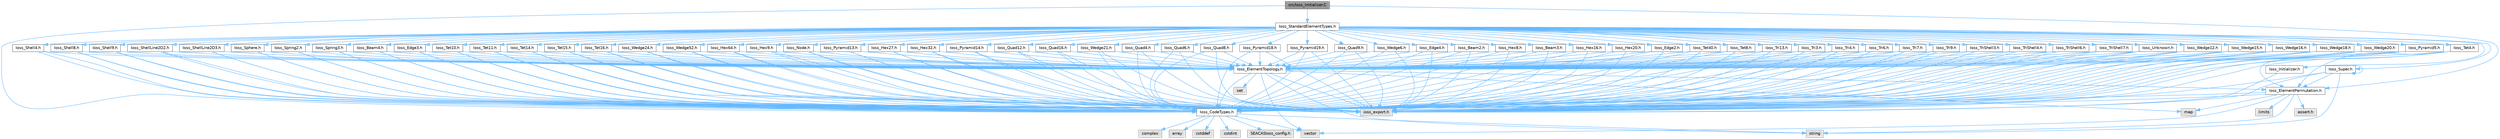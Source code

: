 digraph "src/Ioss_Initializer.C"
{
 // INTERACTIVE_SVG=YES
 // LATEX_PDF_SIZE
  bgcolor="transparent";
  edge [fontname=Helvetica,fontsize=10,labelfontname=Helvetica,labelfontsize=10];
  node [fontname=Helvetica,fontsize=10,shape=box,height=0.2,width=0.4];
  Node1 [id="Node000001",label="src/Ioss_Initializer.C",height=0.2,width=0.4,color="gray40", fillcolor="grey60", style="filled", fontcolor="black",tooltip=" "];
  Node1 -> Node2 [id="edge1_Node000001_Node000002",color="steelblue1",style="solid",tooltip=" "];
  Node2 [id="Node000002",label="Ioss_CodeTypes.h",height=0.2,width=0.4,color="grey40", fillcolor="white", style="filled",URL="$Ioss__CodeTypes_8h.html",tooltip=" "];
  Node2 -> Node3 [id="edge2_Node000002_Node000003",color="steelblue1",style="solid",tooltip=" "];
  Node3 [id="Node000003",label="array",height=0.2,width=0.4,color="grey60", fillcolor="#E0E0E0", style="filled",tooltip=" "];
  Node2 -> Node4 [id="edge3_Node000002_Node000004",color="steelblue1",style="solid",tooltip=" "];
  Node4 [id="Node000004",label="cstddef",height=0.2,width=0.4,color="grey60", fillcolor="#E0E0E0", style="filled",tooltip=" "];
  Node2 -> Node5 [id="edge4_Node000002_Node000005",color="steelblue1",style="solid",tooltip=" "];
  Node5 [id="Node000005",label="cstdint",height=0.2,width=0.4,color="grey60", fillcolor="#E0E0E0", style="filled",tooltip=" "];
  Node2 -> Node6 [id="edge5_Node000002_Node000006",color="steelblue1",style="solid",tooltip=" "];
  Node6 [id="Node000006",label="string",height=0.2,width=0.4,color="grey60", fillcolor="#E0E0E0", style="filled",tooltip=" "];
  Node2 -> Node7 [id="edge6_Node000002_Node000007",color="steelblue1",style="solid",tooltip=" "];
  Node7 [id="Node000007",label="vector",height=0.2,width=0.4,color="grey60", fillcolor="#E0E0E0", style="filled",tooltip=" "];
  Node2 -> Node8 [id="edge7_Node000002_Node000008",color="steelblue1",style="solid",tooltip=" "];
  Node8 [id="Node000008",label="SEACASIoss_config.h",height=0.2,width=0.4,color="grey60", fillcolor="#E0E0E0", style="filled",tooltip=" "];
  Node2 -> Node9 [id="edge8_Node000002_Node000009",color="steelblue1",style="solid",tooltip=" "];
  Node9 [id="Node000009",label="complex",height=0.2,width=0.4,color="grey60", fillcolor="#E0E0E0", style="filled",tooltip=" "];
  Node1 -> Node10 [id="edge9_Node000001_Node000010",color="steelblue1",style="solid",tooltip=" "];
  Node10 [id="Node000010",label="Ioss_ElementPermutation.h",height=0.2,width=0.4,color="grey40", fillcolor="white", style="filled",URL="$Ioss__ElementPermutation_8h.html",tooltip=" "];
  Node10 -> Node11 [id="edge10_Node000010_Node000011",color="steelblue1",style="solid",tooltip=" "];
  Node11 [id="Node000011",label="ioss_export.h",height=0.2,width=0.4,color="grey60", fillcolor="#E0E0E0", style="filled",tooltip=" "];
  Node10 -> Node2 [id="edge11_Node000010_Node000002",color="steelblue1",style="solid",tooltip=" "];
  Node10 -> Node12 [id="edge12_Node000010_Node000012",color="steelblue1",style="solid",tooltip=" "];
  Node12 [id="Node000012",label="assert.h",height=0.2,width=0.4,color="grey60", fillcolor="#E0E0E0", style="filled",tooltip=" "];
  Node10 -> Node13 [id="edge13_Node000010_Node000013",color="steelblue1",style="solid",tooltip=" "];
  Node13 [id="Node000013",label="limits",height=0.2,width=0.4,color="grey60", fillcolor="#E0E0E0", style="filled",tooltip=" "];
  Node10 -> Node14 [id="edge14_Node000010_Node000014",color="steelblue1",style="solid",tooltip=" "];
  Node14 [id="Node000014",label="map",height=0.2,width=0.4,color="grey60", fillcolor="#E0E0E0", style="filled",tooltip=" "];
  Node10 -> Node6 [id="edge15_Node000010_Node000006",color="steelblue1",style="solid",tooltip=" "];
  Node10 -> Node7 [id="edge16_Node000010_Node000007",color="steelblue1",style="solid",tooltip=" "];
  Node1 -> Node15 [id="edge17_Node000001_Node000015",color="steelblue1",style="solid",tooltip=" "];
  Node15 [id="Node000015",label="Ioss_StandardElementTypes.h",height=0.2,width=0.4,color="grey40", fillcolor="white", style="filled",URL="$Ioss__StandardElementTypes_8h.html",tooltip=" "];
  Node15 -> Node16 [id="edge18_Node000015_Node000016",color="steelblue1",style="solid",tooltip=" "];
  Node16 [id="Node000016",label="Ioss_Beam2.h",height=0.2,width=0.4,color="grey40", fillcolor="white", style="filled",URL="$Ioss__Beam2_8h.html",tooltip=" "];
  Node16 -> Node11 [id="edge19_Node000016_Node000011",color="steelblue1",style="solid",tooltip=" "];
  Node16 -> Node2 [id="edge20_Node000016_Node000002",color="steelblue1",style="solid",tooltip=" "];
  Node16 -> Node17 [id="edge21_Node000016_Node000017",color="steelblue1",style="solid",tooltip=" "];
  Node17 [id="Node000017",label="Ioss_ElementTopology.h",height=0.2,width=0.4,color="grey40", fillcolor="white", style="filled",URL="$Ioss__ElementTopology_8h.html",tooltip=" "];
  Node17 -> Node11 [id="edge22_Node000017_Node000011",color="steelblue1",style="solid",tooltip=" "];
  Node17 -> Node2 [id="edge23_Node000017_Node000002",color="steelblue1",style="solid",tooltip=" "];
  Node17 -> Node10 [id="edge24_Node000017_Node000010",color="steelblue1",style="solid",tooltip=" "];
  Node17 -> Node14 [id="edge25_Node000017_Node000014",color="steelblue1",style="solid",tooltip=" "];
  Node17 -> Node18 [id="edge26_Node000017_Node000018",color="steelblue1",style="solid",tooltip=" "];
  Node18 [id="Node000018",label="set",height=0.2,width=0.4,color="grey60", fillcolor="#E0E0E0", style="filled",tooltip=" "];
  Node17 -> Node6 [id="edge27_Node000017_Node000006",color="steelblue1",style="solid",tooltip=" "];
  Node17 -> Node7 [id="edge28_Node000017_Node000007",color="steelblue1",style="solid",tooltip=" "];
  Node15 -> Node19 [id="edge29_Node000015_Node000019",color="steelblue1",style="solid",tooltip=" "];
  Node19 [id="Node000019",label="Ioss_Beam3.h",height=0.2,width=0.4,color="grey40", fillcolor="white", style="filled",URL="$Ioss__Beam3_8h.html",tooltip=" "];
  Node19 -> Node11 [id="edge30_Node000019_Node000011",color="steelblue1",style="solid",tooltip=" "];
  Node19 -> Node2 [id="edge31_Node000019_Node000002",color="steelblue1",style="solid",tooltip=" "];
  Node19 -> Node17 [id="edge32_Node000019_Node000017",color="steelblue1",style="solid",tooltip=" "];
  Node15 -> Node20 [id="edge33_Node000015_Node000020",color="steelblue1",style="solid",tooltip=" "];
  Node20 [id="Node000020",label="Ioss_Beam4.h",height=0.2,width=0.4,color="grey40", fillcolor="white", style="filled",URL="$Ioss__Beam4_8h.html",tooltip=" "];
  Node20 -> Node11 [id="edge34_Node000020_Node000011",color="steelblue1",style="solid",tooltip=" "];
  Node20 -> Node2 [id="edge35_Node000020_Node000002",color="steelblue1",style="solid",tooltip=" "];
  Node20 -> Node17 [id="edge36_Node000020_Node000017",color="steelblue1",style="solid",tooltip=" "];
  Node15 -> Node21 [id="edge37_Node000015_Node000021",color="steelblue1",style="solid",tooltip=" "];
  Node21 [id="Node000021",label="Ioss_Edge2.h",height=0.2,width=0.4,color="grey40", fillcolor="white", style="filled",URL="$Ioss__Edge2_8h.html",tooltip=" "];
  Node21 -> Node11 [id="edge38_Node000021_Node000011",color="steelblue1",style="solid",tooltip=" "];
  Node21 -> Node2 [id="edge39_Node000021_Node000002",color="steelblue1",style="solid",tooltip=" "];
  Node21 -> Node17 [id="edge40_Node000021_Node000017",color="steelblue1",style="solid",tooltip=" "];
  Node15 -> Node22 [id="edge41_Node000015_Node000022",color="steelblue1",style="solid",tooltip=" "];
  Node22 [id="Node000022",label="Ioss_Edge3.h",height=0.2,width=0.4,color="grey40", fillcolor="white", style="filled",URL="$Ioss__Edge3_8h.html",tooltip=" "];
  Node22 -> Node11 [id="edge42_Node000022_Node000011",color="steelblue1",style="solid",tooltip=" "];
  Node22 -> Node2 [id="edge43_Node000022_Node000002",color="steelblue1",style="solid",tooltip=" "];
  Node22 -> Node17 [id="edge44_Node000022_Node000017",color="steelblue1",style="solid",tooltip=" "];
  Node15 -> Node23 [id="edge45_Node000015_Node000023",color="steelblue1",style="solid",tooltip=" "];
  Node23 [id="Node000023",label="Ioss_Edge4.h",height=0.2,width=0.4,color="grey40", fillcolor="white", style="filled",URL="$Ioss__Edge4_8h.html",tooltip=" "];
  Node23 -> Node11 [id="edge46_Node000023_Node000011",color="steelblue1",style="solid",tooltip=" "];
  Node23 -> Node2 [id="edge47_Node000023_Node000002",color="steelblue1",style="solid",tooltip=" "];
  Node23 -> Node17 [id="edge48_Node000023_Node000017",color="steelblue1",style="solid",tooltip=" "];
  Node15 -> Node24 [id="edge49_Node000015_Node000024",color="steelblue1",style="solid",tooltip=" "];
  Node24 [id="Node000024",label="Ioss_Hex16.h",height=0.2,width=0.4,color="grey40", fillcolor="white", style="filled",URL="$Ioss__Hex16_8h.html",tooltip=" "];
  Node24 -> Node11 [id="edge50_Node000024_Node000011",color="steelblue1",style="solid",tooltip=" "];
  Node24 -> Node2 [id="edge51_Node000024_Node000002",color="steelblue1",style="solid",tooltip=" "];
  Node24 -> Node17 [id="edge52_Node000024_Node000017",color="steelblue1",style="solid",tooltip=" "];
  Node15 -> Node25 [id="edge53_Node000015_Node000025",color="steelblue1",style="solid",tooltip=" "];
  Node25 [id="Node000025",label="Ioss_Hex20.h",height=0.2,width=0.4,color="grey40", fillcolor="white", style="filled",URL="$Ioss__Hex20_8h.html",tooltip=" "];
  Node25 -> Node11 [id="edge54_Node000025_Node000011",color="steelblue1",style="solid",tooltip=" "];
  Node25 -> Node2 [id="edge55_Node000025_Node000002",color="steelblue1",style="solid",tooltip=" "];
  Node25 -> Node17 [id="edge56_Node000025_Node000017",color="steelblue1",style="solid",tooltip=" "];
  Node15 -> Node26 [id="edge57_Node000015_Node000026",color="steelblue1",style="solid",tooltip=" "];
  Node26 [id="Node000026",label="Ioss_Hex27.h",height=0.2,width=0.4,color="grey40", fillcolor="white", style="filled",URL="$Ioss__Hex27_8h.html",tooltip=" "];
  Node26 -> Node11 [id="edge58_Node000026_Node000011",color="steelblue1",style="solid",tooltip=" "];
  Node26 -> Node2 [id="edge59_Node000026_Node000002",color="steelblue1",style="solid",tooltip=" "];
  Node26 -> Node17 [id="edge60_Node000026_Node000017",color="steelblue1",style="solid",tooltip=" "];
  Node15 -> Node27 [id="edge61_Node000015_Node000027",color="steelblue1",style="solid",tooltip=" "];
  Node27 [id="Node000027",label="Ioss_Hex32.h",height=0.2,width=0.4,color="grey40", fillcolor="white", style="filled",URL="$Ioss__Hex32_8h.html",tooltip=" "];
  Node27 -> Node11 [id="edge62_Node000027_Node000011",color="steelblue1",style="solid",tooltip=" "];
  Node27 -> Node2 [id="edge63_Node000027_Node000002",color="steelblue1",style="solid",tooltip=" "];
  Node27 -> Node17 [id="edge64_Node000027_Node000017",color="steelblue1",style="solid",tooltip=" "];
  Node15 -> Node28 [id="edge65_Node000015_Node000028",color="steelblue1",style="solid",tooltip=" "];
  Node28 [id="Node000028",label="Ioss_Hex64.h",height=0.2,width=0.4,color="grey40", fillcolor="white", style="filled",URL="$Ioss__Hex64_8h.html",tooltip=" "];
  Node28 -> Node11 [id="edge66_Node000028_Node000011",color="steelblue1",style="solid",tooltip=" "];
  Node28 -> Node2 [id="edge67_Node000028_Node000002",color="steelblue1",style="solid",tooltip=" "];
  Node28 -> Node17 [id="edge68_Node000028_Node000017",color="steelblue1",style="solid",tooltip=" "];
  Node15 -> Node29 [id="edge69_Node000015_Node000029",color="steelblue1",style="solid",tooltip=" "];
  Node29 [id="Node000029",label="Ioss_Hex8.h",height=0.2,width=0.4,color="grey40", fillcolor="white", style="filled",URL="$Ioss__Hex8_8h.html",tooltip=" "];
  Node29 -> Node11 [id="edge70_Node000029_Node000011",color="steelblue1",style="solid",tooltip=" "];
  Node29 -> Node2 [id="edge71_Node000029_Node000002",color="steelblue1",style="solid",tooltip=" "];
  Node29 -> Node17 [id="edge72_Node000029_Node000017",color="steelblue1",style="solid",tooltip=" "];
  Node15 -> Node30 [id="edge73_Node000015_Node000030",color="steelblue1",style="solid",tooltip=" "];
  Node30 [id="Node000030",label="Ioss_Hex9.h",height=0.2,width=0.4,color="grey40", fillcolor="white", style="filled",URL="$Ioss__Hex9_8h.html",tooltip=" "];
  Node30 -> Node11 [id="edge74_Node000030_Node000011",color="steelblue1",style="solid",tooltip=" "];
  Node30 -> Node2 [id="edge75_Node000030_Node000002",color="steelblue1",style="solid",tooltip=" "];
  Node30 -> Node17 [id="edge76_Node000030_Node000017",color="steelblue1",style="solid",tooltip=" "];
  Node15 -> Node31 [id="edge77_Node000015_Node000031",color="steelblue1",style="solid",tooltip=" "];
  Node31 [id="Node000031",label="Ioss_Initializer.h",height=0.2,width=0.4,color="grey40", fillcolor="white", style="filled",URL="$Ioss__Initializer_8h.html",tooltip=" "];
  Node31 -> Node11 [id="edge78_Node000031_Node000011",color="steelblue1",style="solid",tooltip=" "];
  Node15 -> Node32 [id="edge79_Node000015_Node000032",color="steelblue1",style="solid",tooltip=" "];
  Node32 [id="Node000032",label="Ioss_Node.h",height=0.2,width=0.4,color="grey40", fillcolor="white", style="filled",URL="$Ioss__Node_8h.html",tooltip=" "];
  Node32 -> Node11 [id="edge80_Node000032_Node000011",color="steelblue1",style="solid",tooltip=" "];
  Node32 -> Node2 [id="edge81_Node000032_Node000002",color="steelblue1",style="solid",tooltip=" "];
  Node32 -> Node17 [id="edge82_Node000032_Node000017",color="steelblue1",style="solid",tooltip=" "];
  Node15 -> Node33 [id="edge83_Node000015_Node000033",color="steelblue1",style="solid",tooltip=" "];
  Node33 [id="Node000033",label="Ioss_Pyramid13.h",height=0.2,width=0.4,color="grey40", fillcolor="white", style="filled",URL="$Ioss__Pyramid13_8h.html",tooltip=" "];
  Node33 -> Node11 [id="edge84_Node000033_Node000011",color="steelblue1",style="solid",tooltip=" "];
  Node33 -> Node2 [id="edge85_Node000033_Node000002",color="steelblue1",style="solid",tooltip=" "];
  Node33 -> Node17 [id="edge86_Node000033_Node000017",color="steelblue1",style="solid",tooltip=" "];
  Node15 -> Node34 [id="edge87_Node000015_Node000034",color="steelblue1",style="solid",tooltip=" "];
  Node34 [id="Node000034",label="Ioss_Pyramid14.h",height=0.2,width=0.4,color="grey40", fillcolor="white", style="filled",URL="$Ioss__Pyramid14_8h.html",tooltip=" "];
  Node34 -> Node11 [id="edge88_Node000034_Node000011",color="steelblue1",style="solid",tooltip=" "];
  Node34 -> Node2 [id="edge89_Node000034_Node000002",color="steelblue1",style="solid",tooltip=" "];
  Node34 -> Node17 [id="edge90_Node000034_Node000017",color="steelblue1",style="solid",tooltip=" "];
  Node15 -> Node35 [id="edge91_Node000015_Node000035",color="steelblue1",style="solid",tooltip=" "];
  Node35 [id="Node000035",label="Ioss_Pyramid18.h",height=0.2,width=0.4,color="grey40", fillcolor="white", style="filled",URL="$Ioss__Pyramid18_8h.html",tooltip=" "];
  Node35 -> Node11 [id="edge92_Node000035_Node000011",color="steelblue1",style="solid",tooltip=" "];
  Node35 -> Node2 [id="edge93_Node000035_Node000002",color="steelblue1",style="solid",tooltip=" "];
  Node35 -> Node17 [id="edge94_Node000035_Node000017",color="steelblue1",style="solid",tooltip=" "];
  Node15 -> Node36 [id="edge95_Node000015_Node000036",color="steelblue1",style="solid",tooltip=" "];
  Node36 [id="Node000036",label="Ioss_Pyramid19.h",height=0.2,width=0.4,color="grey40", fillcolor="white", style="filled",URL="$Ioss__Pyramid19_8h.html",tooltip=" "];
  Node36 -> Node11 [id="edge96_Node000036_Node000011",color="steelblue1",style="solid",tooltip=" "];
  Node36 -> Node2 [id="edge97_Node000036_Node000002",color="steelblue1",style="solid",tooltip=" "];
  Node36 -> Node17 [id="edge98_Node000036_Node000017",color="steelblue1",style="solid",tooltip=" "];
  Node15 -> Node37 [id="edge99_Node000015_Node000037",color="steelblue1",style="solid",tooltip=" "];
  Node37 [id="Node000037",label="Ioss_Pyramid5.h",height=0.2,width=0.4,color="grey40", fillcolor="white", style="filled",URL="$Ioss__Pyramid5_8h.html",tooltip=" "];
  Node37 -> Node11 [id="edge100_Node000037_Node000011",color="steelblue1",style="solid",tooltip=" "];
  Node37 -> Node2 [id="edge101_Node000037_Node000002",color="steelblue1",style="solid",tooltip=" "];
  Node37 -> Node10 [id="edge102_Node000037_Node000010",color="steelblue1",style="solid",tooltip=" "];
  Node37 -> Node17 [id="edge103_Node000037_Node000017",color="steelblue1",style="solid",tooltip=" "];
  Node15 -> Node38 [id="edge104_Node000015_Node000038",color="steelblue1",style="solid",tooltip=" "];
  Node38 [id="Node000038",label="Ioss_Quad12.h",height=0.2,width=0.4,color="grey40", fillcolor="white", style="filled",URL="$Ioss__Quad12_8h.html",tooltip=" "];
  Node38 -> Node11 [id="edge105_Node000038_Node000011",color="steelblue1",style="solid",tooltip=" "];
  Node38 -> Node2 [id="edge106_Node000038_Node000002",color="steelblue1",style="solid",tooltip=" "];
  Node38 -> Node17 [id="edge107_Node000038_Node000017",color="steelblue1",style="solid",tooltip=" "];
  Node15 -> Node39 [id="edge108_Node000015_Node000039",color="steelblue1",style="solid",tooltip=" "];
  Node39 [id="Node000039",label="Ioss_Quad16.h",height=0.2,width=0.4,color="grey40", fillcolor="white", style="filled",URL="$Ioss__Quad16_8h.html",tooltip=" "];
  Node39 -> Node11 [id="edge109_Node000039_Node000011",color="steelblue1",style="solid",tooltip=" "];
  Node39 -> Node2 [id="edge110_Node000039_Node000002",color="steelblue1",style="solid",tooltip=" "];
  Node39 -> Node17 [id="edge111_Node000039_Node000017",color="steelblue1",style="solid",tooltip=" "];
  Node15 -> Node40 [id="edge112_Node000015_Node000040",color="steelblue1",style="solid",tooltip=" "];
  Node40 [id="Node000040",label="Ioss_Quad4.h",height=0.2,width=0.4,color="grey40", fillcolor="white", style="filled",URL="$Ioss__Quad4_8h.html",tooltip=" "];
  Node40 -> Node11 [id="edge113_Node000040_Node000011",color="steelblue1",style="solid",tooltip=" "];
  Node40 -> Node2 [id="edge114_Node000040_Node000002",color="steelblue1",style="solid",tooltip=" "];
  Node40 -> Node17 [id="edge115_Node000040_Node000017",color="steelblue1",style="solid",tooltip=" "];
  Node15 -> Node41 [id="edge116_Node000015_Node000041",color="steelblue1",style="solid",tooltip=" "];
  Node41 [id="Node000041",label="Ioss_Quad6.h",height=0.2,width=0.4,color="grey40", fillcolor="white", style="filled",URL="$Ioss__Quad6_8h.html",tooltip=" "];
  Node41 -> Node11 [id="edge117_Node000041_Node000011",color="steelblue1",style="solid",tooltip=" "];
  Node41 -> Node2 [id="edge118_Node000041_Node000002",color="steelblue1",style="solid",tooltip=" "];
  Node41 -> Node17 [id="edge119_Node000041_Node000017",color="steelblue1",style="solid",tooltip=" "];
  Node15 -> Node42 [id="edge120_Node000015_Node000042",color="steelblue1",style="solid",tooltip=" "];
  Node42 [id="Node000042",label="Ioss_Quad8.h",height=0.2,width=0.4,color="grey40", fillcolor="white", style="filled",URL="$Ioss__Quad8_8h.html",tooltip=" "];
  Node42 -> Node11 [id="edge121_Node000042_Node000011",color="steelblue1",style="solid",tooltip=" "];
  Node42 -> Node2 [id="edge122_Node000042_Node000002",color="steelblue1",style="solid",tooltip=" "];
  Node42 -> Node17 [id="edge123_Node000042_Node000017",color="steelblue1",style="solid",tooltip=" "];
  Node15 -> Node43 [id="edge124_Node000015_Node000043",color="steelblue1",style="solid",tooltip=" "];
  Node43 [id="Node000043",label="Ioss_Quad9.h",height=0.2,width=0.4,color="grey40", fillcolor="white", style="filled",URL="$Ioss__Quad9_8h.html",tooltip=" "];
  Node43 -> Node11 [id="edge125_Node000043_Node000011",color="steelblue1",style="solid",tooltip=" "];
  Node43 -> Node2 [id="edge126_Node000043_Node000002",color="steelblue1",style="solid",tooltip=" "];
  Node43 -> Node17 [id="edge127_Node000043_Node000017",color="steelblue1",style="solid",tooltip=" "];
  Node15 -> Node44 [id="edge128_Node000015_Node000044",color="steelblue1",style="solid",tooltip=" "];
  Node44 [id="Node000044",label="Ioss_Shell4.h",height=0.2,width=0.4,color="grey40", fillcolor="white", style="filled",URL="$Ioss__Shell4_8h.html",tooltip=" "];
  Node44 -> Node11 [id="edge129_Node000044_Node000011",color="steelblue1",style="solid",tooltip=" "];
  Node44 -> Node2 [id="edge130_Node000044_Node000002",color="steelblue1",style="solid",tooltip=" "];
  Node44 -> Node17 [id="edge131_Node000044_Node000017",color="steelblue1",style="solid",tooltip=" "];
  Node15 -> Node45 [id="edge132_Node000015_Node000045",color="steelblue1",style="solid",tooltip=" "];
  Node45 [id="Node000045",label="Ioss_Shell8.h",height=0.2,width=0.4,color="grey40", fillcolor="white", style="filled",URL="$Ioss__Shell8_8h.html",tooltip=" "];
  Node45 -> Node11 [id="edge133_Node000045_Node000011",color="steelblue1",style="solid",tooltip=" "];
  Node45 -> Node2 [id="edge134_Node000045_Node000002",color="steelblue1",style="solid",tooltip=" "];
  Node45 -> Node17 [id="edge135_Node000045_Node000017",color="steelblue1",style="solid",tooltip=" "];
  Node15 -> Node46 [id="edge136_Node000015_Node000046",color="steelblue1",style="solid",tooltip=" "];
  Node46 [id="Node000046",label="Ioss_Shell9.h",height=0.2,width=0.4,color="grey40", fillcolor="white", style="filled",URL="$Ioss__Shell9_8h.html",tooltip=" "];
  Node46 -> Node11 [id="edge137_Node000046_Node000011",color="steelblue1",style="solid",tooltip=" "];
  Node46 -> Node2 [id="edge138_Node000046_Node000002",color="steelblue1",style="solid",tooltip=" "];
  Node46 -> Node17 [id="edge139_Node000046_Node000017",color="steelblue1",style="solid",tooltip=" "];
  Node15 -> Node47 [id="edge140_Node000015_Node000047",color="steelblue1",style="solid",tooltip=" "];
  Node47 [id="Node000047",label="Ioss_ShellLine2D2.h",height=0.2,width=0.4,color="grey40", fillcolor="white", style="filled",URL="$Ioss__ShellLine2D2_8h.html",tooltip=" "];
  Node47 -> Node11 [id="edge141_Node000047_Node000011",color="steelblue1",style="solid",tooltip=" "];
  Node47 -> Node2 [id="edge142_Node000047_Node000002",color="steelblue1",style="solid",tooltip=" "];
  Node47 -> Node17 [id="edge143_Node000047_Node000017",color="steelblue1",style="solid",tooltip=" "];
  Node15 -> Node48 [id="edge144_Node000015_Node000048",color="steelblue1",style="solid",tooltip=" "];
  Node48 [id="Node000048",label="Ioss_ShellLine2D3.h",height=0.2,width=0.4,color="grey40", fillcolor="white", style="filled",URL="$Ioss__ShellLine2D3_8h.html",tooltip=" "];
  Node48 -> Node11 [id="edge145_Node000048_Node000011",color="steelblue1",style="solid",tooltip=" "];
  Node48 -> Node2 [id="edge146_Node000048_Node000002",color="steelblue1",style="solid",tooltip=" "];
  Node48 -> Node17 [id="edge147_Node000048_Node000017",color="steelblue1",style="solid",tooltip=" "];
  Node15 -> Node49 [id="edge148_Node000015_Node000049",color="steelblue1",style="solid",tooltip=" "];
  Node49 [id="Node000049",label="Ioss_Sphere.h",height=0.2,width=0.4,color="grey40", fillcolor="white", style="filled",URL="$Ioss__Sphere_8h.html",tooltip=" "];
  Node49 -> Node11 [id="edge149_Node000049_Node000011",color="steelblue1",style="solid",tooltip=" "];
  Node49 -> Node2 [id="edge150_Node000049_Node000002",color="steelblue1",style="solid",tooltip=" "];
  Node49 -> Node17 [id="edge151_Node000049_Node000017",color="steelblue1",style="solid",tooltip=" "];
  Node15 -> Node50 [id="edge152_Node000015_Node000050",color="steelblue1",style="solid",tooltip=" "];
  Node50 [id="Node000050",label="Ioss_Spring2.h",height=0.2,width=0.4,color="grey40", fillcolor="white", style="filled",URL="$Ioss__Spring2_8h.html",tooltip=" "];
  Node50 -> Node11 [id="edge153_Node000050_Node000011",color="steelblue1",style="solid",tooltip=" "];
  Node50 -> Node2 [id="edge154_Node000050_Node000002",color="steelblue1",style="solid",tooltip=" "];
  Node50 -> Node17 [id="edge155_Node000050_Node000017",color="steelblue1",style="solid",tooltip=" "];
  Node15 -> Node51 [id="edge156_Node000015_Node000051",color="steelblue1",style="solid",tooltip=" "];
  Node51 [id="Node000051",label="Ioss_Spring3.h",height=0.2,width=0.4,color="grey40", fillcolor="white", style="filled",URL="$Ioss__Spring3_8h.html",tooltip=" "];
  Node51 -> Node11 [id="edge157_Node000051_Node000011",color="steelblue1",style="solid",tooltip=" "];
  Node51 -> Node2 [id="edge158_Node000051_Node000002",color="steelblue1",style="solid",tooltip=" "];
  Node51 -> Node17 [id="edge159_Node000051_Node000017",color="steelblue1",style="solid",tooltip=" "];
  Node15 -> Node52 [id="edge160_Node000015_Node000052",color="steelblue1",style="solid",tooltip=" "];
  Node52 [id="Node000052",label="Ioss_Super.h",height=0.2,width=0.4,color="grey40", fillcolor="white", style="filled",URL="$Ioss__Super_8h.html",tooltip=" "];
  Node52 -> Node11 [id="edge161_Node000052_Node000011",color="steelblue1",style="solid",tooltip=" "];
  Node52 -> Node52 [id="edge162_Node000052_Node000052",color="steelblue1",style="solid",tooltip=" "];
  Node52 -> Node2 [id="edge163_Node000052_Node000002",color="steelblue1",style="solid",tooltip=" "];
  Node52 -> Node10 [id="edge164_Node000052_Node000010",color="steelblue1",style="solid",tooltip=" "];
  Node52 -> Node6 [id="edge165_Node000052_Node000006",color="steelblue1",style="solid",tooltip=" "];
  Node15 -> Node53 [id="edge166_Node000015_Node000053",color="steelblue1",style="solid",tooltip=" "];
  Node53 [id="Node000053",label="Ioss_Tet10.h",height=0.2,width=0.4,color="grey40", fillcolor="white", style="filled",URL="$Ioss__Tet10_8h.html",tooltip=" "];
  Node53 -> Node11 [id="edge167_Node000053_Node000011",color="steelblue1",style="solid",tooltip=" "];
  Node53 -> Node2 [id="edge168_Node000053_Node000002",color="steelblue1",style="solid",tooltip=" "];
  Node53 -> Node17 [id="edge169_Node000053_Node000017",color="steelblue1",style="solid",tooltip=" "];
  Node15 -> Node54 [id="edge170_Node000015_Node000054",color="steelblue1",style="solid",tooltip=" "];
  Node54 [id="Node000054",label="Ioss_Tet11.h",height=0.2,width=0.4,color="grey40", fillcolor="white", style="filled",URL="$Ioss__Tet11_8h.html",tooltip=" "];
  Node54 -> Node11 [id="edge171_Node000054_Node000011",color="steelblue1",style="solid",tooltip=" "];
  Node54 -> Node2 [id="edge172_Node000054_Node000002",color="steelblue1",style="solid",tooltip=" "];
  Node54 -> Node17 [id="edge173_Node000054_Node000017",color="steelblue1",style="solid",tooltip=" "];
  Node15 -> Node55 [id="edge174_Node000015_Node000055",color="steelblue1",style="solid",tooltip=" "];
  Node55 [id="Node000055",label="Ioss_Tet14.h",height=0.2,width=0.4,color="grey40", fillcolor="white", style="filled",URL="$Ioss__Tet14_8h.html",tooltip=" "];
  Node55 -> Node11 [id="edge175_Node000055_Node000011",color="steelblue1",style="solid",tooltip=" "];
  Node55 -> Node2 [id="edge176_Node000055_Node000002",color="steelblue1",style="solid",tooltip=" "];
  Node55 -> Node17 [id="edge177_Node000055_Node000017",color="steelblue1",style="solid",tooltip=" "];
  Node15 -> Node56 [id="edge178_Node000015_Node000056",color="steelblue1",style="solid",tooltip=" "];
  Node56 [id="Node000056",label="Ioss_Tet15.h",height=0.2,width=0.4,color="grey40", fillcolor="white", style="filled",URL="$Ioss__Tet15_8h.html",tooltip=" "];
  Node56 -> Node11 [id="edge179_Node000056_Node000011",color="steelblue1",style="solid",tooltip=" "];
  Node56 -> Node2 [id="edge180_Node000056_Node000002",color="steelblue1",style="solid",tooltip=" "];
  Node56 -> Node17 [id="edge181_Node000056_Node000017",color="steelblue1",style="solid",tooltip=" "];
  Node15 -> Node57 [id="edge182_Node000015_Node000057",color="steelblue1",style="solid",tooltip=" "];
  Node57 [id="Node000057",label="Ioss_Tet16.h",height=0.2,width=0.4,color="grey40", fillcolor="white", style="filled",URL="$Ioss__Tet16_8h.html",tooltip=" "];
  Node57 -> Node11 [id="edge183_Node000057_Node000011",color="steelblue1",style="solid",tooltip=" "];
  Node57 -> Node2 [id="edge184_Node000057_Node000002",color="steelblue1",style="solid",tooltip=" "];
  Node57 -> Node17 [id="edge185_Node000057_Node000017",color="steelblue1",style="solid",tooltip=" "];
  Node15 -> Node58 [id="edge186_Node000015_Node000058",color="steelblue1",style="solid",tooltip=" "];
  Node58 [id="Node000058",label="Ioss_Tet4.h",height=0.2,width=0.4,color="grey40", fillcolor="white", style="filled",URL="$Ioss__Tet4_8h.html",tooltip=" "];
  Node58 -> Node11 [id="edge187_Node000058_Node000011",color="steelblue1",style="solid",tooltip=" "];
  Node58 -> Node2 [id="edge188_Node000058_Node000002",color="steelblue1",style="solid",tooltip=" "];
  Node58 -> Node10 [id="edge189_Node000058_Node000010",color="steelblue1",style="solid",tooltip=" "];
  Node58 -> Node17 [id="edge190_Node000058_Node000017",color="steelblue1",style="solid",tooltip=" "];
  Node15 -> Node59 [id="edge191_Node000015_Node000059",color="steelblue1",style="solid",tooltip=" "];
  Node59 [id="Node000059",label="Ioss_Tet40.h",height=0.2,width=0.4,color="grey40", fillcolor="white", style="filled",URL="$Ioss__Tet40_8h.html",tooltip=" "];
  Node59 -> Node11 [id="edge192_Node000059_Node000011",color="steelblue1",style="solid",tooltip=" "];
  Node59 -> Node2 [id="edge193_Node000059_Node000002",color="steelblue1",style="solid",tooltip=" "];
  Node59 -> Node17 [id="edge194_Node000059_Node000017",color="steelblue1",style="solid",tooltip=" "];
  Node15 -> Node60 [id="edge195_Node000015_Node000060",color="steelblue1",style="solid",tooltip=" "];
  Node60 [id="Node000060",label="Ioss_Tet8.h",height=0.2,width=0.4,color="grey40", fillcolor="white", style="filled",URL="$Ioss__Tet8_8h.html",tooltip=" "];
  Node60 -> Node11 [id="edge196_Node000060_Node000011",color="steelblue1",style="solid",tooltip=" "];
  Node60 -> Node2 [id="edge197_Node000060_Node000002",color="steelblue1",style="solid",tooltip=" "];
  Node60 -> Node17 [id="edge198_Node000060_Node000017",color="steelblue1",style="solid",tooltip=" "];
  Node15 -> Node61 [id="edge199_Node000015_Node000061",color="steelblue1",style="solid",tooltip=" "];
  Node61 [id="Node000061",label="Ioss_Tri13.h",height=0.2,width=0.4,color="grey40", fillcolor="white", style="filled",URL="$Ioss__Tri13_8h.html",tooltip=" "];
  Node61 -> Node11 [id="edge200_Node000061_Node000011",color="steelblue1",style="solid",tooltip=" "];
  Node61 -> Node2 [id="edge201_Node000061_Node000002",color="steelblue1",style="solid",tooltip=" "];
  Node61 -> Node17 [id="edge202_Node000061_Node000017",color="steelblue1",style="solid",tooltip=" "];
  Node15 -> Node62 [id="edge203_Node000015_Node000062",color="steelblue1",style="solid",tooltip=" "];
  Node62 [id="Node000062",label="Ioss_Tri3.h",height=0.2,width=0.4,color="grey40", fillcolor="white", style="filled",URL="$Ioss__Tri3_8h.html",tooltip=" "];
  Node62 -> Node11 [id="edge204_Node000062_Node000011",color="steelblue1",style="solid",tooltip=" "];
  Node62 -> Node2 [id="edge205_Node000062_Node000002",color="steelblue1",style="solid",tooltip=" "];
  Node62 -> Node17 [id="edge206_Node000062_Node000017",color="steelblue1",style="solid",tooltip=" "];
  Node15 -> Node63 [id="edge207_Node000015_Node000063",color="steelblue1",style="solid",tooltip=" "];
  Node63 [id="Node000063",label="Ioss_Tri4.h",height=0.2,width=0.4,color="grey40", fillcolor="white", style="filled",URL="$Ioss__Tri4_8h.html",tooltip=" "];
  Node63 -> Node11 [id="edge208_Node000063_Node000011",color="steelblue1",style="solid",tooltip=" "];
  Node63 -> Node2 [id="edge209_Node000063_Node000002",color="steelblue1",style="solid",tooltip=" "];
  Node63 -> Node17 [id="edge210_Node000063_Node000017",color="steelblue1",style="solid",tooltip=" "];
  Node15 -> Node64 [id="edge211_Node000015_Node000064",color="steelblue1",style="solid",tooltip=" "];
  Node64 [id="Node000064",label="Ioss_Tri6.h",height=0.2,width=0.4,color="grey40", fillcolor="white", style="filled",URL="$Ioss__Tri6_8h.html",tooltip=" "];
  Node64 -> Node11 [id="edge212_Node000064_Node000011",color="steelblue1",style="solid",tooltip=" "];
  Node64 -> Node2 [id="edge213_Node000064_Node000002",color="steelblue1",style="solid",tooltip=" "];
  Node64 -> Node17 [id="edge214_Node000064_Node000017",color="steelblue1",style="solid",tooltip=" "];
  Node15 -> Node65 [id="edge215_Node000015_Node000065",color="steelblue1",style="solid",tooltip=" "];
  Node65 [id="Node000065",label="Ioss_Tri7.h",height=0.2,width=0.4,color="grey40", fillcolor="white", style="filled",URL="$Ioss__Tri7_8h.html",tooltip=" "];
  Node65 -> Node11 [id="edge216_Node000065_Node000011",color="steelblue1",style="solid",tooltip=" "];
  Node65 -> Node2 [id="edge217_Node000065_Node000002",color="steelblue1",style="solid",tooltip=" "];
  Node65 -> Node17 [id="edge218_Node000065_Node000017",color="steelblue1",style="solid",tooltip=" "];
  Node15 -> Node66 [id="edge219_Node000015_Node000066",color="steelblue1",style="solid",tooltip=" "];
  Node66 [id="Node000066",label="Ioss_Tri9.h",height=0.2,width=0.4,color="grey40", fillcolor="white", style="filled",URL="$Ioss__Tri9_8h.html",tooltip=" "];
  Node66 -> Node11 [id="edge220_Node000066_Node000011",color="steelblue1",style="solid",tooltip=" "];
  Node66 -> Node2 [id="edge221_Node000066_Node000002",color="steelblue1",style="solid",tooltip=" "];
  Node66 -> Node17 [id="edge222_Node000066_Node000017",color="steelblue1",style="solid",tooltip=" "];
  Node15 -> Node67 [id="edge223_Node000015_Node000067",color="steelblue1",style="solid",tooltip=" "];
  Node67 [id="Node000067",label="Ioss_TriShell3.h",height=0.2,width=0.4,color="grey40", fillcolor="white", style="filled",URL="$Ioss__TriShell3_8h.html",tooltip=" "];
  Node67 -> Node11 [id="edge224_Node000067_Node000011",color="steelblue1",style="solid",tooltip=" "];
  Node67 -> Node2 [id="edge225_Node000067_Node000002",color="steelblue1",style="solid",tooltip=" "];
  Node67 -> Node17 [id="edge226_Node000067_Node000017",color="steelblue1",style="solid",tooltip=" "];
  Node15 -> Node68 [id="edge227_Node000015_Node000068",color="steelblue1",style="solid",tooltip=" "];
  Node68 [id="Node000068",label="Ioss_TriShell4.h",height=0.2,width=0.4,color="grey40", fillcolor="white", style="filled",URL="$Ioss__TriShell4_8h.html",tooltip=" "];
  Node68 -> Node11 [id="edge228_Node000068_Node000011",color="steelblue1",style="solid",tooltip=" "];
  Node68 -> Node2 [id="edge229_Node000068_Node000002",color="steelblue1",style="solid",tooltip=" "];
  Node68 -> Node17 [id="edge230_Node000068_Node000017",color="steelblue1",style="solid",tooltip=" "];
  Node15 -> Node69 [id="edge231_Node000015_Node000069",color="steelblue1",style="solid",tooltip=" "];
  Node69 [id="Node000069",label="Ioss_TriShell6.h",height=0.2,width=0.4,color="grey40", fillcolor="white", style="filled",URL="$Ioss__TriShell6_8h.html",tooltip=" "];
  Node69 -> Node11 [id="edge232_Node000069_Node000011",color="steelblue1",style="solid",tooltip=" "];
  Node69 -> Node2 [id="edge233_Node000069_Node000002",color="steelblue1",style="solid",tooltip=" "];
  Node69 -> Node17 [id="edge234_Node000069_Node000017",color="steelblue1",style="solid",tooltip=" "];
  Node15 -> Node70 [id="edge235_Node000015_Node000070",color="steelblue1",style="solid",tooltip=" "];
  Node70 [id="Node000070",label="Ioss_TriShell7.h",height=0.2,width=0.4,color="grey40", fillcolor="white", style="filled",URL="$Ioss__TriShell7_8h.html",tooltip=" "];
  Node70 -> Node11 [id="edge236_Node000070_Node000011",color="steelblue1",style="solid",tooltip=" "];
  Node70 -> Node2 [id="edge237_Node000070_Node000002",color="steelblue1",style="solid",tooltip=" "];
  Node70 -> Node17 [id="edge238_Node000070_Node000017",color="steelblue1",style="solid",tooltip=" "];
  Node15 -> Node71 [id="edge239_Node000015_Node000071",color="steelblue1",style="solid",tooltip=" "];
  Node71 [id="Node000071",label="Ioss_Unknown.h",height=0.2,width=0.4,color="grey40", fillcolor="white", style="filled",URL="$Ioss__Unknown_8h.html",tooltip=" "];
  Node71 -> Node11 [id="edge240_Node000071_Node000011",color="steelblue1",style="solid",tooltip=" "];
  Node71 -> Node2 [id="edge241_Node000071_Node000002",color="steelblue1",style="solid",tooltip=" "];
  Node71 -> Node17 [id="edge242_Node000071_Node000017",color="steelblue1",style="solid",tooltip=" "];
  Node15 -> Node72 [id="edge243_Node000015_Node000072",color="steelblue1",style="solid",tooltip=" "];
  Node72 [id="Node000072",label="Ioss_Wedge12.h",height=0.2,width=0.4,color="grey40", fillcolor="white", style="filled",URL="$Ioss__Wedge12_8h.html",tooltip=" "];
  Node72 -> Node11 [id="edge244_Node000072_Node000011",color="steelblue1",style="solid",tooltip=" "];
  Node72 -> Node2 [id="edge245_Node000072_Node000002",color="steelblue1",style="solid",tooltip=" "];
  Node72 -> Node17 [id="edge246_Node000072_Node000017",color="steelblue1",style="solid",tooltip=" "];
  Node15 -> Node73 [id="edge247_Node000015_Node000073",color="steelblue1",style="solid",tooltip=" "];
  Node73 [id="Node000073",label="Ioss_Wedge15.h",height=0.2,width=0.4,color="grey40", fillcolor="white", style="filled",URL="$Ioss__Wedge15_8h.html",tooltip=" "];
  Node73 -> Node11 [id="edge248_Node000073_Node000011",color="steelblue1",style="solid",tooltip=" "];
  Node73 -> Node2 [id="edge249_Node000073_Node000002",color="steelblue1",style="solid",tooltip=" "];
  Node73 -> Node17 [id="edge250_Node000073_Node000017",color="steelblue1",style="solid",tooltip=" "];
  Node15 -> Node74 [id="edge251_Node000015_Node000074",color="steelblue1",style="solid",tooltip=" "];
  Node74 [id="Node000074",label="Ioss_Wedge16.h",height=0.2,width=0.4,color="grey40", fillcolor="white", style="filled",URL="$Ioss__Wedge16_8h.html",tooltip=" "];
  Node74 -> Node11 [id="edge252_Node000074_Node000011",color="steelblue1",style="solid",tooltip=" "];
  Node74 -> Node2 [id="edge253_Node000074_Node000002",color="steelblue1",style="solid",tooltip=" "];
  Node74 -> Node17 [id="edge254_Node000074_Node000017",color="steelblue1",style="solid",tooltip=" "];
  Node15 -> Node75 [id="edge255_Node000015_Node000075",color="steelblue1",style="solid",tooltip=" "];
  Node75 [id="Node000075",label="Ioss_Wedge18.h",height=0.2,width=0.4,color="grey40", fillcolor="white", style="filled",URL="$Ioss__Wedge18_8h.html",tooltip=" "];
  Node75 -> Node11 [id="edge256_Node000075_Node000011",color="steelblue1",style="solid",tooltip=" "];
  Node75 -> Node2 [id="edge257_Node000075_Node000002",color="steelblue1",style="solid",tooltip=" "];
  Node75 -> Node17 [id="edge258_Node000075_Node000017",color="steelblue1",style="solid",tooltip=" "];
  Node15 -> Node76 [id="edge259_Node000015_Node000076",color="steelblue1",style="solid",tooltip=" "];
  Node76 [id="Node000076",label="Ioss_Wedge20.h",height=0.2,width=0.4,color="grey40", fillcolor="white", style="filled",URL="$Ioss__Wedge20_8h.html",tooltip=" "];
  Node76 -> Node11 [id="edge260_Node000076_Node000011",color="steelblue1",style="solid",tooltip=" "];
  Node76 -> Node2 [id="edge261_Node000076_Node000002",color="steelblue1",style="solid",tooltip=" "];
  Node76 -> Node17 [id="edge262_Node000076_Node000017",color="steelblue1",style="solid",tooltip=" "];
  Node15 -> Node77 [id="edge263_Node000015_Node000077",color="steelblue1",style="solid",tooltip=" "];
  Node77 [id="Node000077",label="Ioss_Wedge21.h",height=0.2,width=0.4,color="grey40", fillcolor="white", style="filled",URL="$Ioss__Wedge21_8h.html",tooltip=" "];
  Node77 -> Node11 [id="edge264_Node000077_Node000011",color="steelblue1",style="solid",tooltip=" "];
  Node77 -> Node2 [id="edge265_Node000077_Node000002",color="steelblue1",style="solid",tooltip=" "];
  Node77 -> Node17 [id="edge266_Node000077_Node000017",color="steelblue1",style="solid",tooltip=" "];
  Node15 -> Node78 [id="edge267_Node000015_Node000078",color="steelblue1",style="solid",tooltip=" "];
  Node78 [id="Node000078",label="Ioss_Wedge24.h",height=0.2,width=0.4,color="grey40", fillcolor="white", style="filled",URL="$Ioss__Wedge24_8h.html",tooltip=" "];
  Node78 -> Node11 [id="edge268_Node000078_Node000011",color="steelblue1",style="solid",tooltip=" "];
  Node78 -> Node2 [id="edge269_Node000078_Node000002",color="steelblue1",style="solid",tooltip=" "];
  Node78 -> Node17 [id="edge270_Node000078_Node000017",color="steelblue1",style="solid",tooltip=" "];
  Node15 -> Node79 [id="edge271_Node000015_Node000079",color="steelblue1",style="solid",tooltip=" "];
  Node79 [id="Node000079",label="Ioss_Wedge52.h",height=0.2,width=0.4,color="grey40", fillcolor="white", style="filled",URL="$Ioss__Wedge52_8h.html",tooltip=" "];
  Node79 -> Node11 [id="edge272_Node000079_Node000011",color="steelblue1",style="solid",tooltip=" "];
  Node79 -> Node2 [id="edge273_Node000079_Node000002",color="steelblue1",style="solid",tooltip=" "];
  Node79 -> Node17 [id="edge274_Node000079_Node000017",color="steelblue1",style="solid",tooltip=" "];
  Node15 -> Node80 [id="edge275_Node000015_Node000080",color="steelblue1",style="solid",tooltip=" "];
  Node80 [id="Node000080",label="Ioss_Wedge6.h",height=0.2,width=0.4,color="grey40", fillcolor="white", style="filled",URL="$Ioss__Wedge6_8h.html",tooltip=" "];
  Node80 -> Node11 [id="edge276_Node000080_Node000011",color="steelblue1",style="solid",tooltip=" "];
  Node80 -> Node2 [id="edge277_Node000080_Node000002",color="steelblue1",style="solid",tooltip=" "];
  Node80 -> Node17 [id="edge278_Node000080_Node000017",color="steelblue1",style="solid",tooltip=" "];
}
